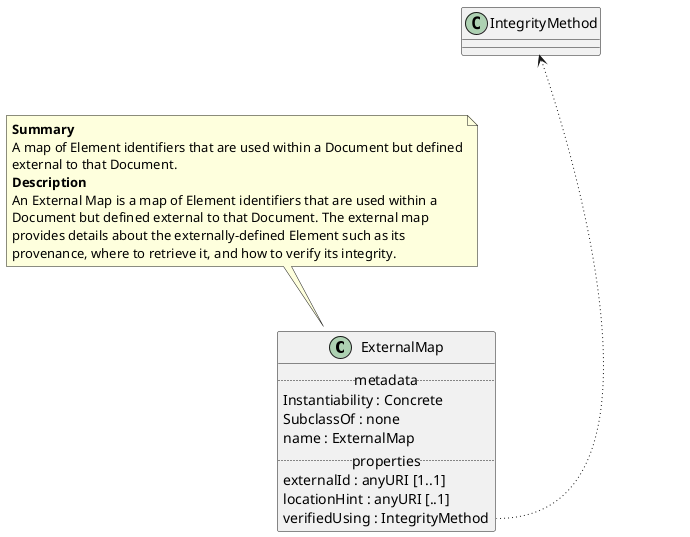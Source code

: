 @startuml
class ExternalMap {
.. metadata ..
    Instantiability : Concrete
    SubclassOf : none
    name : ExternalMap
.. properties ..
    externalId : anyURI [1..1]
    locationHint : anyURI [..1]
    verifiedUsing : IntegrityMethod 
}
note top of ExternalMap
<b>Summary</b>
A map of Element identifiers that are used within a Document but defined
external to that Document.
<b>Description</b>
An External Map is a map of Element identifiers that are used within a
Document but defined external to that Document. The external map
provides details about the externally-defined Element such as its
provenance, where to retrieve it, and how to verify its integrity.
end note
"IntegrityMethod" <-[dotted]-- "ExternalMap::verifiedUsing"
@enduml

